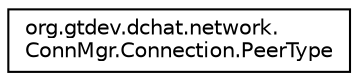 digraph "Graphical Class Hierarchy"
{
  edge [fontname="Helvetica",fontsize="10",labelfontname="Helvetica",labelfontsize="10"];
  node [fontname="Helvetica",fontsize="10",shape=record];
  rankdir="LR";
  Node0 [label="org.gtdev.dchat.network.\lConnMgr.Connection.PeerType",height=0.2,width=0.4,color="black", fillcolor="white", style="filled",URL="$enumorg_1_1gtdev_1_1dchat_1_1network_1_1ConnMgr_1_1Connection_1_1PeerType.html"];
}
